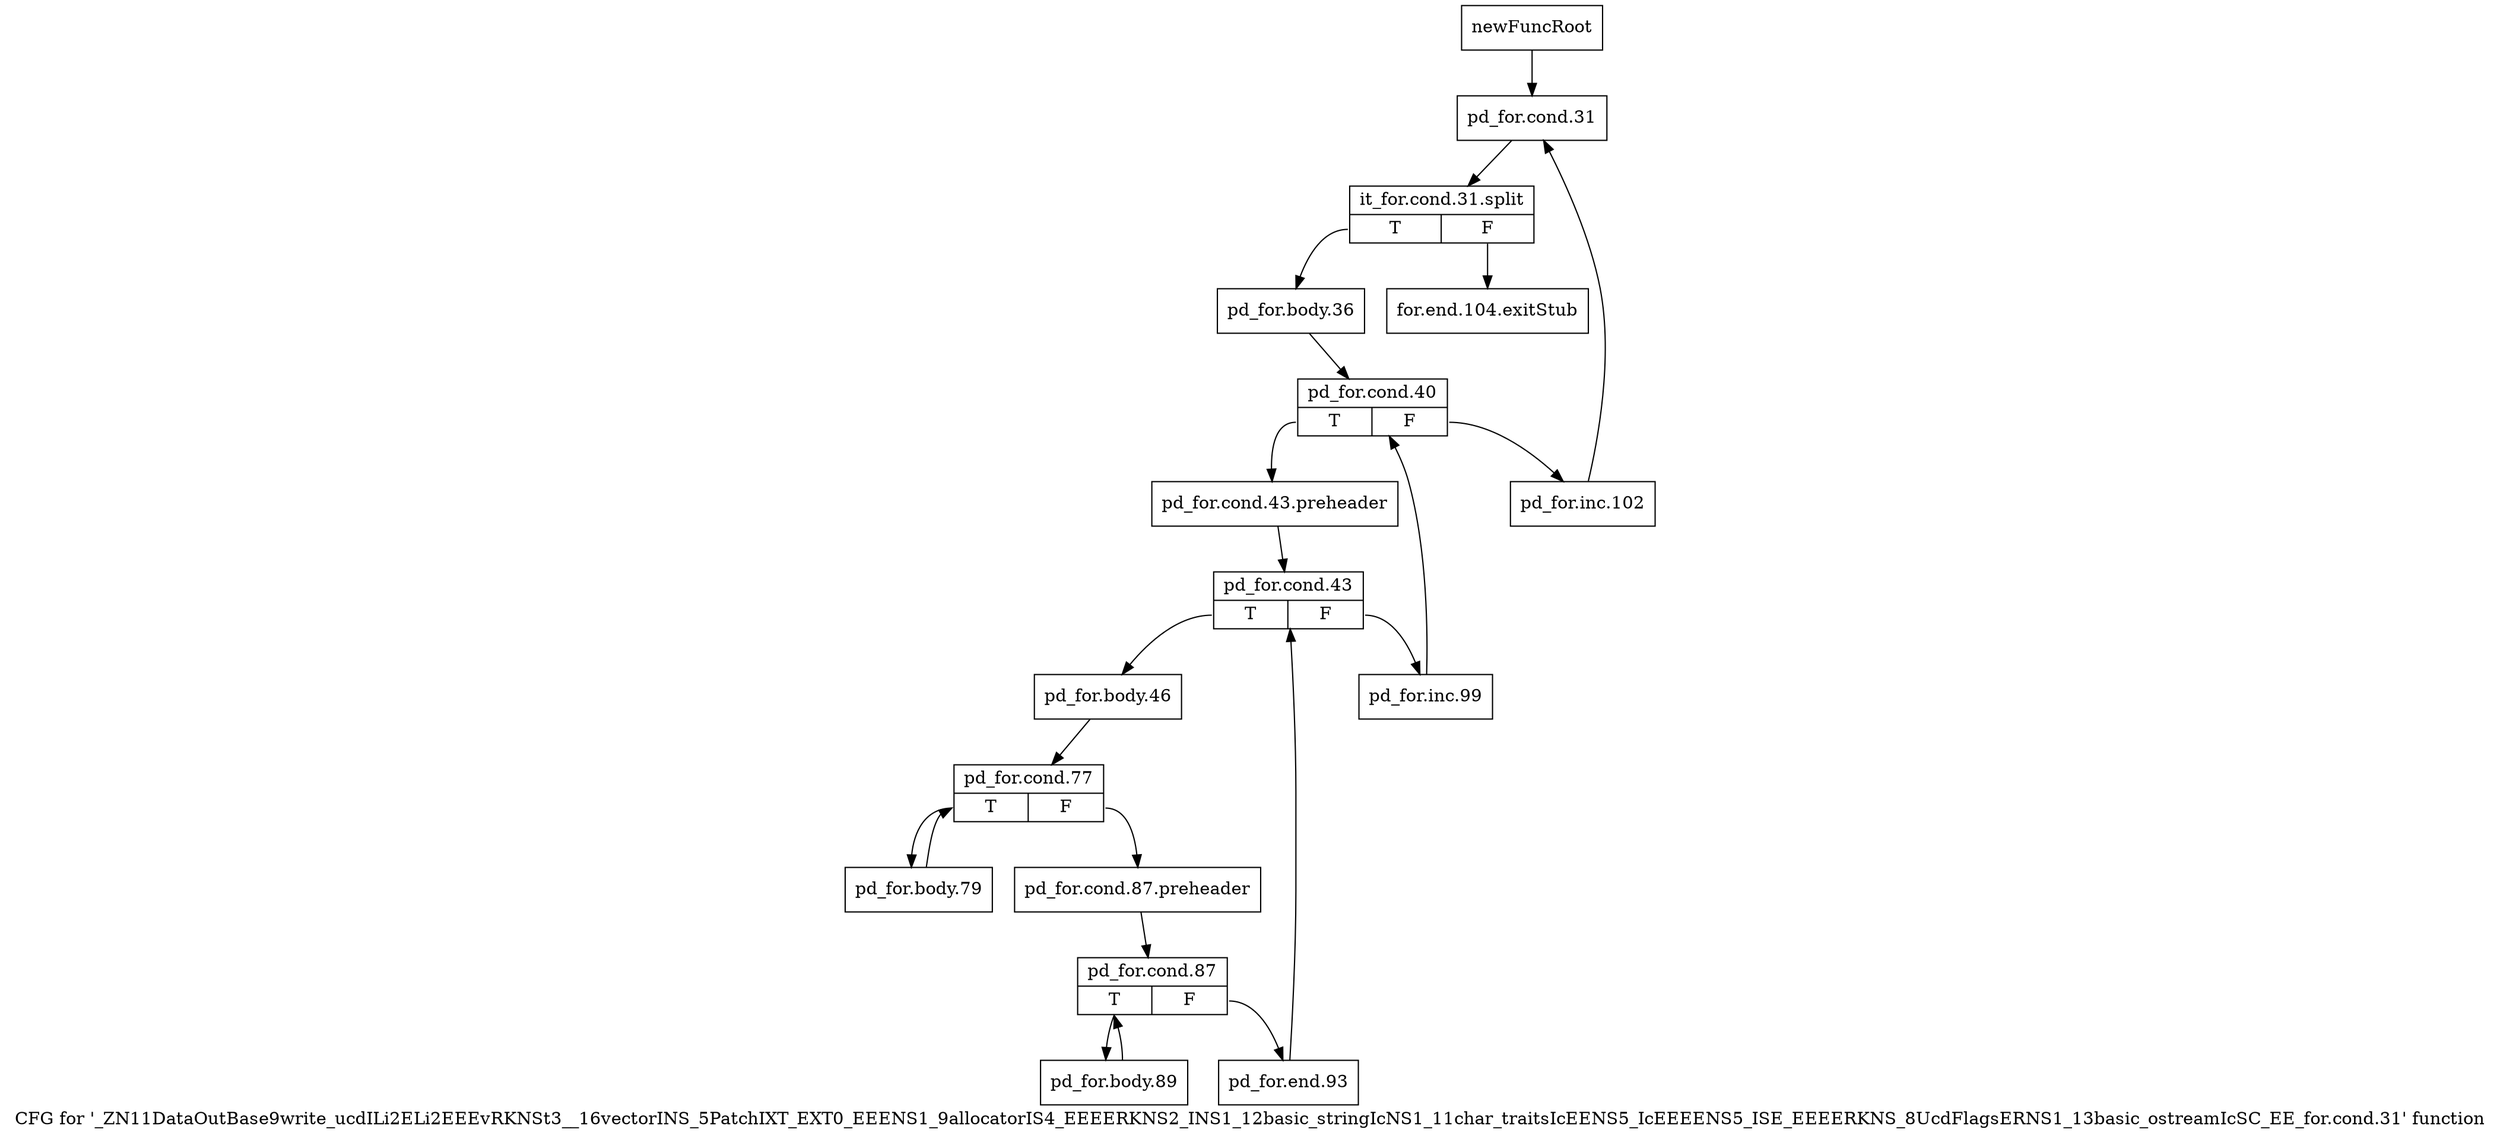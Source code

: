 digraph "CFG for '_ZN11DataOutBase9write_ucdILi2ELi2EEEvRKNSt3__16vectorINS_5PatchIXT_EXT0_EEENS1_9allocatorIS4_EEEERKNS2_INS1_12basic_stringIcNS1_11char_traitsIcEENS5_IcEEEENS5_ISE_EEEERKNS_8UcdFlagsERNS1_13basic_ostreamIcSC_EE_for.cond.31' function" {
	label="CFG for '_ZN11DataOutBase9write_ucdILi2ELi2EEEvRKNSt3__16vectorINS_5PatchIXT_EXT0_EEENS1_9allocatorIS4_EEEERKNS2_INS1_12basic_stringIcNS1_11char_traitsIcEENS5_IcEEEENS5_ISE_EEEERKNS_8UcdFlagsERNS1_13basic_ostreamIcSC_EE_for.cond.31' function";

	Node0x8bdc8f0 [shape=record,label="{newFuncRoot}"];
	Node0x8bdc8f0 -> Node0x8bdc990;
	Node0x8bdc940 [shape=record,label="{for.end.104.exitStub}"];
	Node0x8bdc990 [shape=record,label="{pd_for.cond.31}"];
	Node0x8bdc990 -> Node0xb7200c0;
	Node0xb7200c0 [shape=record,label="{it_for.cond.31.split|{<s0>T|<s1>F}}"];
	Node0xb7200c0:s0 -> Node0x8bdc9e0;
	Node0xb7200c0:s1 -> Node0x8bdc940;
	Node0x8bdc9e0 [shape=record,label="{pd_for.body.36}"];
	Node0x8bdc9e0 -> Node0x8bdca30;
	Node0x8bdca30 [shape=record,label="{pd_for.cond.40|{<s0>T|<s1>F}}"];
	Node0x8bdca30:s0 -> Node0x8bdcad0;
	Node0x8bdca30:s1 -> Node0x8bdca80;
	Node0x8bdca80 [shape=record,label="{pd_for.inc.102}"];
	Node0x8bdca80 -> Node0x8bdc990;
	Node0x8bdcad0 [shape=record,label="{pd_for.cond.43.preheader}"];
	Node0x8bdcad0 -> Node0x8bdcb20;
	Node0x8bdcb20 [shape=record,label="{pd_for.cond.43|{<s0>T|<s1>F}}"];
	Node0x8bdcb20:s0 -> Node0x8bdcbc0;
	Node0x8bdcb20:s1 -> Node0x8bdcb70;
	Node0x8bdcb70 [shape=record,label="{pd_for.inc.99}"];
	Node0x8bdcb70 -> Node0x8bdca30;
	Node0x8bdcbc0 [shape=record,label="{pd_for.body.46}"];
	Node0x8bdcbc0 -> Node0x8bdcc10;
	Node0x8bdcc10 [shape=record,label="{pd_for.cond.77|{<s0>T|<s1>F}}"];
	Node0x8bdcc10:s0 -> Node0x8bdcda0;
	Node0x8bdcc10:s1 -> Node0x8bdcc60;
	Node0x8bdcc60 [shape=record,label="{pd_for.cond.87.preheader}"];
	Node0x8bdcc60 -> Node0x8bdccb0;
	Node0x8bdccb0 [shape=record,label="{pd_for.cond.87|{<s0>T|<s1>F}}"];
	Node0x8bdccb0:s0 -> Node0x8bdcd50;
	Node0x8bdccb0:s1 -> Node0x8bdcd00;
	Node0x8bdcd00 [shape=record,label="{pd_for.end.93}"];
	Node0x8bdcd00 -> Node0x8bdcb20;
	Node0x8bdcd50 [shape=record,label="{pd_for.body.89}"];
	Node0x8bdcd50 -> Node0x8bdccb0;
	Node0x8bdcda0 [shape=record,label="{pd_for.body.79}"];
	Node0x8bdcda0 -> Node0x8bdcc10;
}
